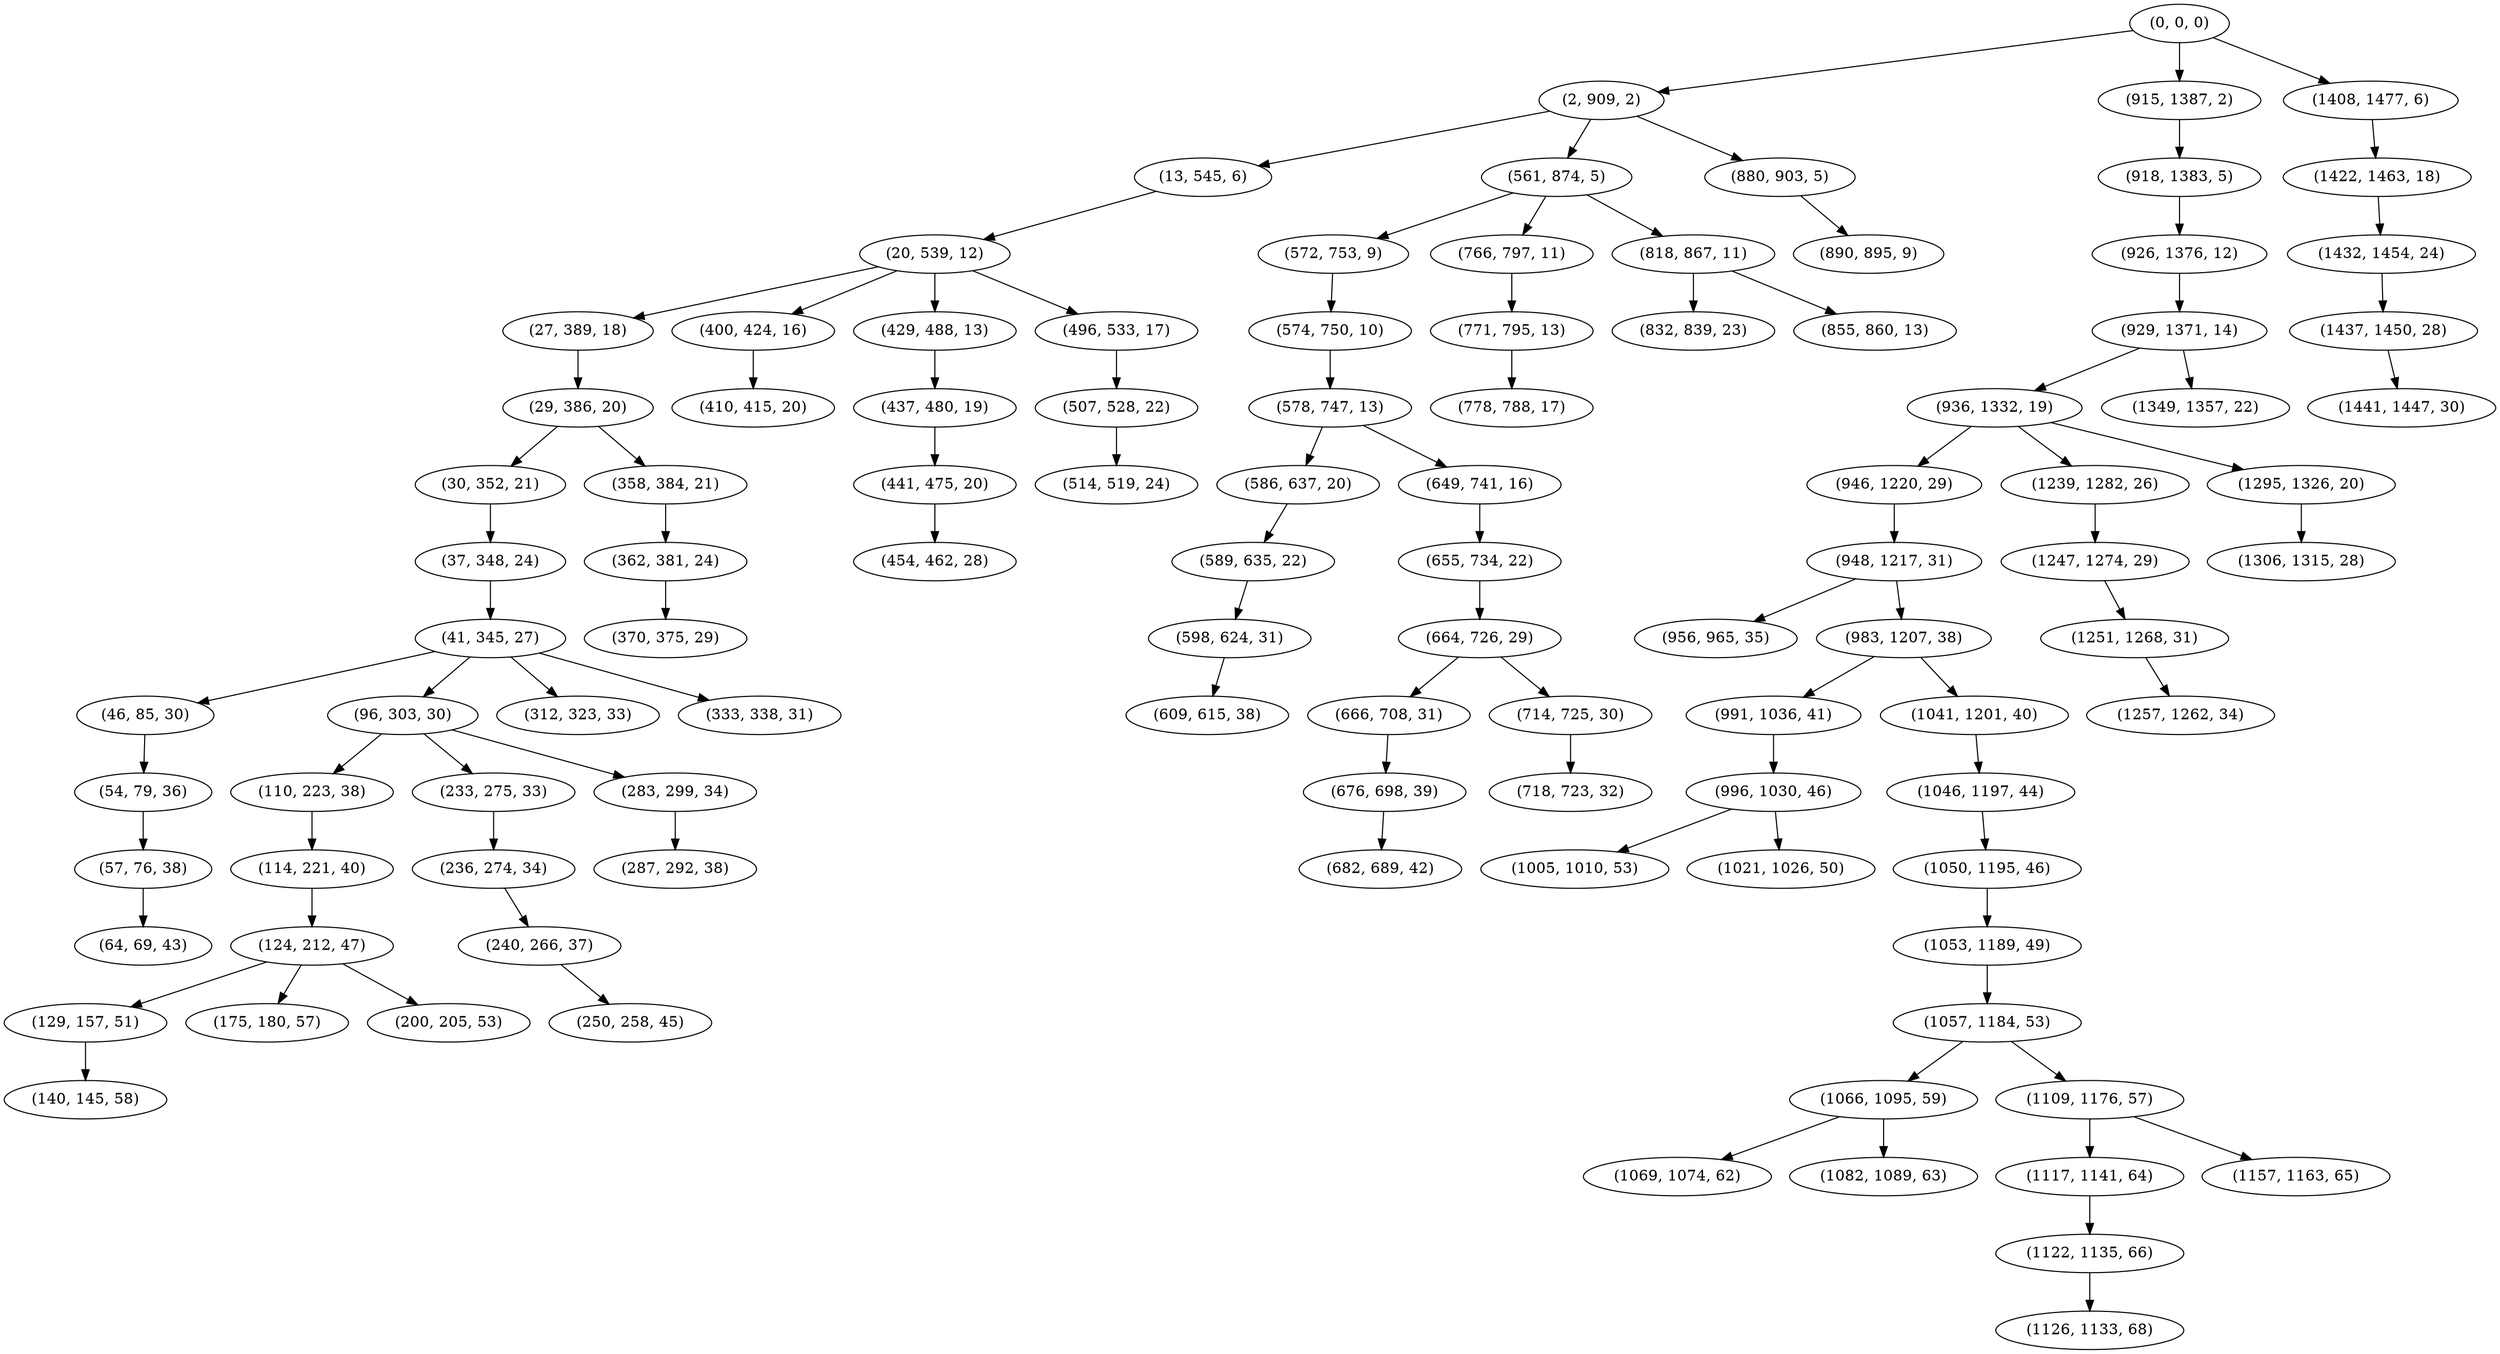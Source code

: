 digraph tree {
    "(0, 0, 0)";
    "(2, 909, 2)";
    "(13, 545, 6)";
    "(20, 539, 12)";
    "(27, 389, 18)";
    "(29, 386, 20)";
    "(30, 352, 21)";
    "(37, 348, 24)";
    "(41, 345, 27)";
    "(46, 85, 30)";
    "(54, 79, 36)";
    "(57, 76, 38)";
    "(64, 69, 43)";
    "(96, 303, 30)";
    "(110, 223, 38)";
    "(114, 221, 40)";
    "(124, 212, 47)";
    "(129, 157, 51)";
    "(140, 145, 58)";
    "(175, 180, 57)";
    "(200, 205, 53)";
    "(233, 275, 33)";
    "(236, 274, 34)";
    "(240, 266, 37)";
    "(250, 258, 45)";
    "(283, 299, 34)";
    "(287, 292, 38)";
    "(312, 323, 33)";
    "(333, 338, 31)";
    "(358, 384, 21)";
    "(362, 381, 24)";
    "(370, 375, 29)";
    "(400, 424, 16)";
    "(410, 415, 20)";
    "(429, 488, 13)";
    "(437, 480, 19)";
    "(441, 475, 20)";
    "(454, 462, 28)";
    "(496, 533, 17)";
    "(507, 528, 22)";
    "(514, 519, 24)";
    "(561, 874, 5)";
    "(572, 753, 9)";
    "(574, 750, 10)";
    "(578, 747, 13)";
    "(586, 637, 20)";
    "(589, 635, 22)";
    "(598, 624, 31)";
    "(609, 615, 38)";
    "(649, 741, 16)";
    "(655, 734, 22)";
    "(664, 726, 29)";
    "(666, 708, 31)";
    "(676, 698, 39)";
    "(682, 689, 42)";
    "(714, 725, 30)";
    "(718, 723, 32)";
    "(766, 797, 11)";
    "(771, 795, 13)";
    "(778, 788, 17)";
    "(818, 867, 11)";
    "(832, 839, 23)";
    "(855, 860, 13)";
    "(880, 903, 5)";
    "(890, 895, 9)";
    "(915, 1387, 2)";
    "(918, 1383, 5)";
    "(926, 1376, 12)";
    "(929, 1371, 14)";
    "(936, 1332, 19)";
    "(946, 1220, 29)";
    "(948, 1217, 31)";
    "(956, 965, 35)";
    "(983, 1207, 38)";
    "(991, 1036, 41)";
    "(996, 1030, 46)";
    "(1005, 1010, 53)";
    "(1021, 1026, 50)";
    "(1041, 1201, 40)";
    "(1046, 1197, 44)";
    "(1050, 1195, 46)";
    "(1053, 1189, 49)";
    "(1057, 1184, 53)";
    "(1066, 1095, 59)";
    "(1069, 1074, 62)";
    "(1082, 1089, 63)";
    "(1109, 1176, 57)";
    "(1117, 1141, 64)";
    "(1122, 1135, 66)";
    "(1126, 1133, 68)";
    "(1157, 1163, 65)";
    "(1239, 1282, 26)";
    "(1247, 1274, 29)";
    "(1251, 1268, 31)";
    "(1257, 1262, 34)";
    "(1295, 1326, 20)";
    "(1306, 1315, 28)";
    "(1349, 1357, 22)";
    "(1408, 1477, 6)";
    "(1422, 1463, 18)";
    "(1432, 1454, 24)";
    "(1437, 1450, 28)";
    "(1441, 1447, 30)";
    "(0, 0, 0)" -> "(2, 909, 2)";
    "(0, 0, 0)" -> "(915, 1387, 2)";
    "(0, 0, 0)" -> "(1408, 1477, 6)";
    "(2, 909, 2)" -> "(13, 545, 6)";
    "(2, 909, 2)" -> "(561, 874, 5)";
    "(2, 909, 2)" -> "(880, 903, 5)";
    "(13, 545, 6)" -> "(20, 539, 12)";
    "(20, 539, 12)" -> "(27, 389, 18)";
    "(20, 539, 12)" -> "(400, 424, 16)";
    "(20, 539, 12)" -> "(429, 488, 13)";
    "(20, 539, 12)" -> "(496, 533, 17)";
    "(27, 389, 18)" -> "(29, 386, 20)";
    "(29, 386, 20)" -> "(30, 352, 21)";
    "(29, 386, 20)" -> "(358, 384, 21)";
    "(30, 352, 21)" -> "(37, 348, 24)";
    "(37, 348, 24)" -> "(41, 345, 27)";
    "(41, 345, 27)" -> "(46, 85, 30)";
    "(41, 345, 27)" -> "(96, 303, 30)";
    "(41, 345, 27)" -> "(312, 323, 33)";
    "(41, 345, 27)" -> "(333, 338, 31)";
    "(46, 85, 30)" -> "(54, 79, 36)";
    "(54, 79, 36)" -> "(57, 76, 38)";
    "(57, 76, 38)" -> "(64, 69, 43)";
    "(96, 303, 30)" -> "(110, 223, 38)";
    "(96, 303, 30)" -> "(233, 275, 33)";
    "(96, 303, 30)" -> "(283, 299, 34)";
    "(110, 223, 38)" -> "(114, 221, 40)";
    "(114, 221, 40)" -> "(124, 212, 47)";
    "(124, 212, 47)" -> "(129, 157, 51)";
    "(124, 212, 47)" -> "(175, 180, 57)";
    "(124, 212, 47)" -> "(200, 205, 53)";
    "(129, 157, 51)" -> "(140, 145, 58)";
    "(233, 275, 33)" -> "(236, 274, 34)";
    "(236, 274, 34)" -> "(240, 266, 37)";
    "(240, 266, 37)" -> "(250, 258, 45)";
    "(283, 299, 34)" -> "(287, 292, 38)";
    "(358, 384, 21)" -> "(362, 381, 24)";
    "(362, 381, 24)" -> "(370, 375, 29)";
    "(400, 424, 16)" -> "(410, 415, 20)";
    "(429, 488, 13)" -> "(437, 480, 19)";
    "(437, 480, 19)" -> "(441, 475, 20)";
    "(441, 475, 20)" -> "(454, 462, 28)";
    "(496, 533, 17)" -> "(507, 528, 22)";
    "(507, 528, 22)" -> "(514, 519, 24)";
    "(561, 874, 5)" -> "(572, 753, 9)";
    "(561, 874, 5)" -> "(766, 797, 11)";
    "(561, 874, 5)" -> "(818, 867, 11)";
    "(572, 753, 9)" -> "(574, 750, 10)";
    "(574, 750, 10)" -> "(578, 747, 13)";
    "(578, 747, 13)" -> "(586, 637, 20)";
    "(578, 747, 13)" -> "(649, 741, 16)";
    "(586, 637, 20)" -> "(589, 635, 22)";
    "(589, 635, 22)" -> "(598, 624, 31)";
    "(598, 624, 31)" -> "(609, 615, 38)";
    "(649, 741, 16)" -> "(655, 734, 22)";
    "(655, 734, 22)" -> "(664, 726, 29)";
    "(664, 726, 29)" -> "(666, 708, 31)";
    "(664, 726, 29)" -> "(714, 725, 30)";
    "(666, 708, 31)" -> "(676, 698, 39)";
    "(676, 698, 39)" -> "(682, 689, 42)";
    "(714, 725, 30)" -> "(718, 723, 32)";
    "(766, 797, 11)" -> "(771, 795, 13)";
    "(771, 795, 13)" -> "(778, 788, 17)";
    "(818, 867, 11)" -> "(832, 839, 23)";
    "(818, 867, 11)" -> "(855, 860, 13)";
    "(880, 903, 5)" -> "(890, 895, 9)";
    "(915, 1387, 2)" -> "(918, 1383, 5)";
    "(918, 1383, 5)" -> "(926, 1376, 12)";
    "(926, 1376, 12)" -> "(929, 1371, 14)";
    "(929, 1371, 14)" -> "(936, 1332, 19)";
    "(929, 1371, 14)" -> "(1349, 1357, 22)";
    "(936, 1332, 19)" -> "(946, 1220, 29)";
    "(936, 1332, 19)" -> "(1239, 1282, 26)";
    "(936, 1332, 19)" -> "(1295, 1326, 20)";
    "(946, 1220, 29)" -> "(948, 1217, 31)";
    "(948, 1217, 31)" -> "(956, 965, 35)";
    "(948, 1217, 31)" -> "(983, 1207, 38)";
    "(983, 1207, 38)" -> "(991, 1036, 41)";
    "(983, 1207, 38)" -> "(1041, 1201, 40)";
    "(991, 1036, 41)" -> "(996, 1030, 46)";
    "(996, 1030, 46)" -> "(1005, 1010, 53)";
    "(996, 1030, 46)" -> "(1021, 1026, 50)";
    "(1041, 1201, 40)" -> "(1046, 1197, 44)";
    "(1046, 1197, 44)" -> "(1050, 1195, 46)";
    "(1050, 1195, 46)" -> "(1053, 1189, 49)";
    "(1053, 1189, 49)" -> "(1057, 1184, 53)";
    "(1057, 1184, 53)" -> "(1066, 1095, 59)";
    "(1057, 1184, 53)" -> "(1109, 1176, 57)";
    "(1066, 1095, 59)" -> "(1069, 1074, 62)";
    "(1066, 1095, 59)" -> "(1082, 1089, 63)";
    "(1109, 1176, 57)" -> "(1117, 1141, 64)";
    "(1109, 1176, 57)" -> "(1157, 1163, 65)";
    "(1117, 1141, 64)" -> "(1122, 1135, 66)";
    "(1122, 1135, 66)" -> "(1126, 1133, 68)";
    "(1239, 1282, 26)" -> "(1247, 1274, 29)";
    "(1247, 1274, 29)" -> "(1251, 1268, 31)";
    "(1251, 1268, 31)" -> "(1257, 1262, 34)";
    "(1295, 1326, 20)" -> "(1306, 1315, 28)";
    "(1408, 1477, 6)" -> "(1422, 1463, 18)";
    "(1422, 1463, 18)" -> "(1432, 1454, 24)";
    "(1432, 1454, 24)" -> "(1437, 1450, 28)";
    "(1437, 1450, 28)" -> "(1441, 1447, 30)";
}

